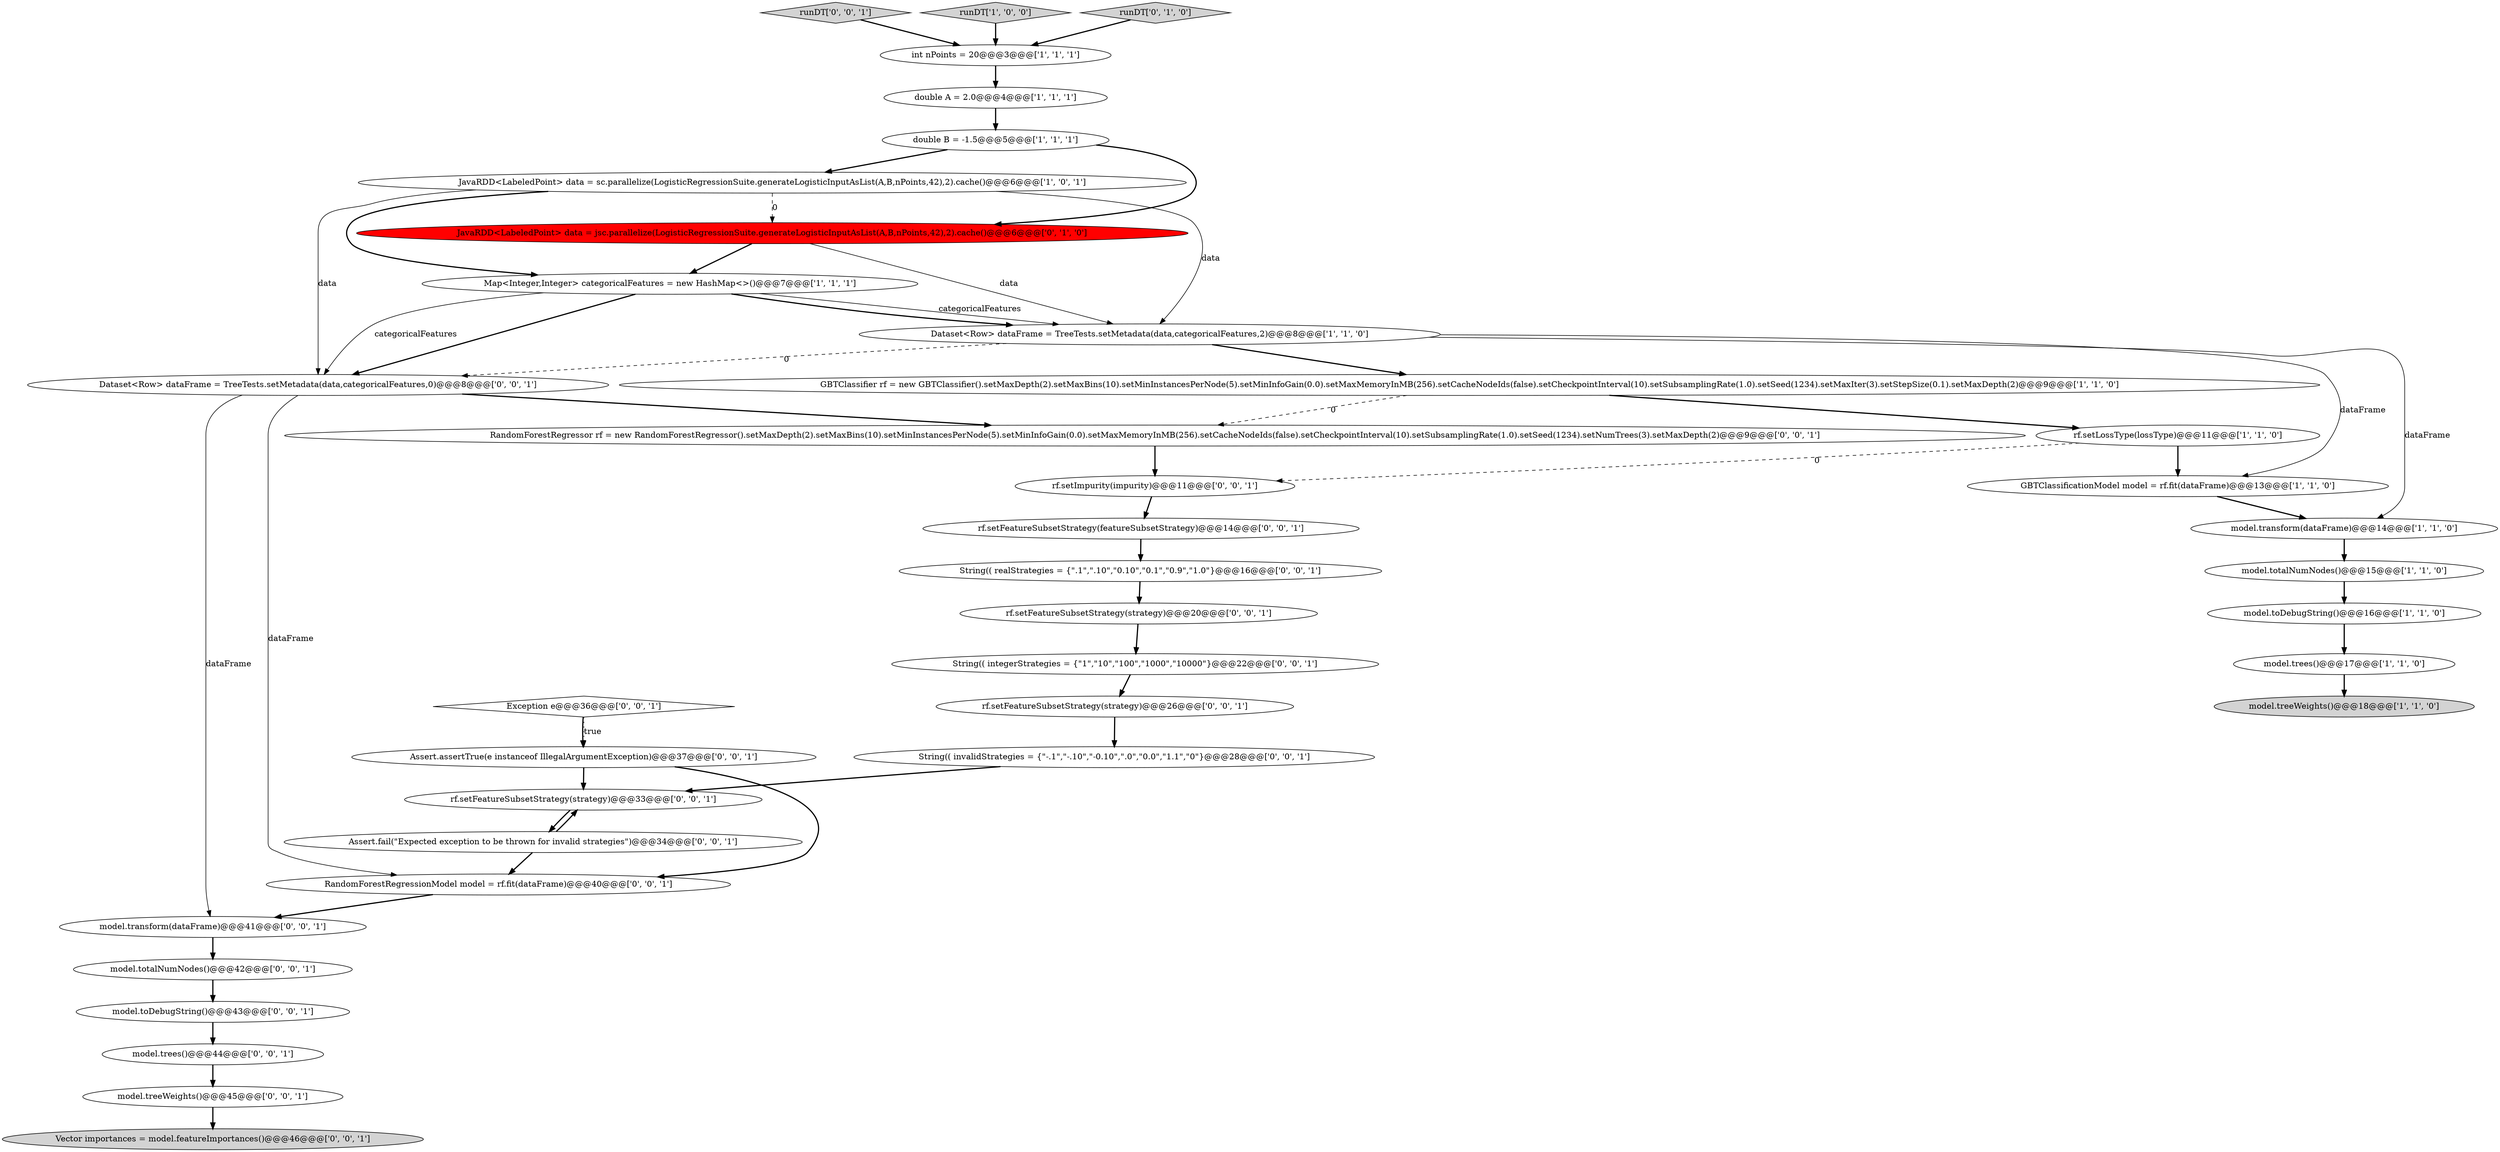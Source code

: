 digraph {
15 [style = filled, label = "JavaRDD<LabeledPoint> data = jsc.parallelize(LogisticRegressionSuite.generateLogisticInputAsList(A,B,nPoints,42),2).cache()@@@6@@@['0', '1', '0']", fillcolor = red, shape = ellipse image = "AAA1AAABBB2BBB"];
25 [style = filled, label = "model.transform(dataFrame)@@@41@@@['0', '0', '1']", fillcolor = white, shape = ellipse image = "AAA0AAABBB3BBB"];
8 [style = filled, label = "double A = 2.0@@@4@@@['1', '1', '1']", fillcolor = white, shape = ellipse image = "AAA0AAABBB1BBB"];
22 [style = filled, label = "Dataset<Row> dataFrame = TreeTests.setMetadata(data,categoricalFeatures,0)@@@8@@@['0', '0', '1']", fillcolor = white, shape = ellipse image = "AAA0AAABBB3BBB"];
2 [style = filled, label = "model.treeWeights()@@@18@@@['1', '1', '0']", fillcolor = lightgray, shape = ellipse image = "AAA0AAABBB1BBB"];
7 [style = filled, label = "model.totalNumNodes()@@@15@@@['1', '1', '0']", fillcolor = white, shape = ellipse image = "AAA0AAABBB1BBB"];
11 [style = filled, label = "rf.setLossType(lossType)@@@11@@@['1', '1', '0']", fillcolor = white, shape = ellipse image = "AAA0AAABBB1BBB"];
14 [style = filled, label = "JavaRDD<LabeledPoint> data = sc.parallelize(LogisticRegressionSuite.generateLogisticInputAsList(A,B,nPoints,42),2).cache()@@@6@@@['1', '0', '1']", fillcolor = white, shape = ellipse image = "AAA0AAABBB1BBB"];
34 [style = filled, label = "runDT['0', '0', '1']", fillcolor = lightgray, shape = diamond image = "AAA0AAABBB3BBB"];
6 [style = filled, label = "GBTClassifier rf = new GBTClassifier().setMaxDepth(2).setMaxBins(10).setMinInstancesPerNode(5).setMinInfoGain(0.0).setMaxMemoryInMB(256).setCacheNodeIds(false).setCheckpointInterval(10).setSubsamplingRate(1.0).setSeed(1234).setMaxIter(3).setStepSize(0.1).setMaxDepth(2)@@@9@@@['1', '1', '0']", fillcolor = white, shape = ellipse image = "AAA0AAABBB1BBB"];
29 [style = filled, label = "model.toDebugString()@@@43@@@['0', '0', '1']", fillcolor = white, shape = ellipse image = "AAA0AAABBB3BBB"];
4 [style = filled, label = "double B = -1.5@@@5@@@['1', '1', '1']", fillcolor = white, shape = ellipse image = "AAA0AAABBB1BBB"];
3 [style = filled, label = "int nPoints = 20@@@3@@@['1', '1', '1']", fillcolor = white, shape = ellipse image = "AAA0AAABBB1BBB"];
20 [style = filled, label = "Exception e@@@36@@@['0', '0', '1']", fillcolor = white, shape = diamond image = "AAA0AAABBB3BBB"];
27 [style = filled, label = "RandomForestRegressor rf = new RandomForestRegressor().setMaxDepth(2).setMaxBins(10).setMinInstancesPerNode(5).setMinInfoGain(0.0).setMaxMemoryInMB(256).setCacheNodeIds(false).setCheckpointInterval(10).setSubsamplingRate(1.0).setSeed(1234).setNumTrees(3).setMaxDepth(2)@@@9@@@['0', '0', '1']", fillcolor = white, shape = ellipse image = "AAA0AAABBB3BBB"];
21 [style = filled, label = "Assert.fail(\"Expected exception to be thrown for invalid strategies\")@@@34@@@['0', '0', '1']", fillcolor = white, shape = ellipse image = "AAA0AAABBB3BBB"];
24 [style = filled, label = "rf.setImpurity(impurity)@@@11@@@['0', '0', '1']", fillcolor = white, shape = ellipse image = "AAA0AAABBB3BBB"];
37 [style = filled, label = "model.trees()@@@44@@@['0', '0', '1']", fillcolor = white, shape = ellipse image = "AAA0AAABBB3BBB"];
12 [style = filled, label = "model.transform(dataFrame)@@@14@@@['1', '1', '0']", fillcolor = white, shape = ellipse image = "AAA0AAABBB1BBB"];
23 [style = filled, label = "rf.setFeatureSubsetStrategy(featureSubsetStrategy)@@@14@@@['0', '0', '1']", fillcolor = white, shape = ellipse image = "AAA0AAABBB3BBB"];
13 [style = filled, label = "GBTClassificationModel model = rf.fit(dataFrame)@@@13@@@['1', '1', '0']", fillcolor = white, shape = ellipse image = "AAA0AAABBB1BBB"];
17 [style = filled, label = "Vector importances = model.featureImportances()@@@46@@@['0', '0', '1']", fillcolor = lightgray, shape = ellipse image = "AAA0AAABBB3BBB"];
0 [style = filled, label = "Dataset<Row> dataFrame = TreeTests.setMetadata(data,categoricalFeatures,2)@@@8@@@['1', '1', '0']", fillcolor = white, shape = ellipse image = "AAA0AAABBB1BBB"];
30 [style = filled, label = "model.treeWeights()@@@45@@@['0', '0', '1']", fillcolor = white, shape = ellipse image = "AAA0AAABBB3BBB"];
28 [style = filled, label = "rf.setFeatureSubsetStrategy(strategy)@@@26@@@['0', '0', '1']", fillcolor = white, shape = ellipse image = "AAA0AAABBB3BBB"];
10 [style = filled, label = "model.trees()@@@17@@@['1', '1', '0']", fillcolor = white, shape = ellipse image = "AAA0AAABBB1BBB"];
35 [style = filled, label = "Assert.assertTrue(e instanceof IllegalArgumentException)@@@37@@@['0', '0', '1']", fillcolor = white, shape = ellipse image = "AAA0AAABBB3BBB"];
26 [style = filled, label = "model.totalNumNodes()@@@42@@@['0', '0', '1']", fillcolor = white, shape = ellipse image = "AAA0AAABBB3BBB"];
9 [style = filled, label = "runDT['1', '0', '0']", fillcolor = lightgray, shape = diamond image = "AAA0AAABBB1BBB"];
16 [style = filled, label = "runDT['0', '1', '0']", fillcolor = lightgray, shape = diamond image = "AAA0AAABBB2BBB"];
33 [style = filled, label = "String(( invalidStrategies = {\"-.1\",\"-.10\",\"-0.10\",\".0\",\"0.0\",\"1.1\",\"0\"}@@@28@@@['0', '0', '1']", fillcolor = white, shape = ellipse image = "AAA0AAABBB3BBB"];
5 [style = filled, label = "Map<Integer,Integer> categoricalFeatures = new HashMap<>()@@@7@@@['1', '1', '1']", fillcolor = white, shape = ellipse image = "AAA0AAABBB1BBB"];
36 [style = filled, label = "rf.setFeatureSubsetStrategy(strategy)@@@33@@@['0', '0', '1']", fillcolor = white, shape = ellipse image = "AAA0AAABBB3BBB"];
19 [style = filled, label = "rf.setFeatureSubsetStrategy(strategy)@@@20@@@['0', '0', '1']", fillcolor = white, shape = ellipse image = "AAA0AAABBB3BBB"];
1 [style = filled, label = "model.toDebugString()@@@16@@@['1', '1', '0']", fillcolor = white, shape = ellipse image = "AAA0AAABBB1BBB"];
32 [style = filled, label = "String(( integerStrategies = {\"1\",\"10\",\"100\",\"1000\",\"10000\"}@@@22@@@['0', '0', '1']", fillcolor = white, shape = ellipse image = "AAA0AAABBB3BBB"];
31 [style = filled, label = "RandomForestRegressionModel model = rf.fit(dataFrame)@@@40@@@['0', '0', '1']", fillcolor = white, shape = ellipse image = "AAA0AAABBB3BBB"];
18 [style = filled, label = "String(( realStrategies = {\".1\",\".10\",\"0.10\",\"0.1\",\"0.9\",\"1.0\"}@@@16@@@['0', '0', '1']", fillcolor = white, shape = ellipse image = "AAA0AAABBB3BBB"];
16->3 [style = bold, label=""];
35->31 [style = bold, label=""];
20->35 [style = dotted, label="true"];
4->14 [style = bold, label=""];
7->1 [style = bold, label=""];
31->25 [style = bold, label=""];
30->17 [style = bold, label=""];
14->0 [style = solid, label="data"];
0->6 [style = bold, label=""];
0->13 [style = solid, label="dataFrame"];
22->25 [style = solid, label="dataFrame"];
37->30 [style = bold, label=""];
26->29 [style = bold, label=""];
5->0 [style = solid, label="categoricalFeatures"];
15->0 [style = solid, label="data"];
22->31 [style = solid, label="dataFrame"];
4->15 [style = bold, label=""];
18->19 [style = bold, label=""];
29->37 [style = bold, label=""];
14->15 [style = dashed, label="0"];
0->22 [style = dashed, label="0"];
12->7 [style = bold, label=""];
15->5 [style = bold, label=""];
36->21 [style = bold, label=""];
13->12 [style = bold, label=""];
19->32 [style = bold, label=""];
21->36 [style = bold, label=""];
28->33 [style = bold, label=""];
21->31 [style = bold, label=""];
5->0 [style = bold, label=""];
22->27 [style = bold, label=""];
34->3 [style = bold, label=""];
6->27 [style = dashed, label="0"];
3->8 [style = bold, label=""];
6->11 [style = bold, label=""];
33->36 [style = bold, label=""];
11->13 [style = bold, label=""];
25->26 [style = bold, label=""];
11->24 [style = dashed, label="0"];
14->22 [style = solid, label="data"];
9->3 [style = bold, label=""];
10->2 [style = bold, label=""];
27->24 [style = bold, label=""];
0->12 [style = solid, label="dataFrame"];
20->35 [style = bold, label=""];
8->4 [style = bold, label=""];
35->36 [style = bold, label=""];
1->10 [style = bold, label=""];
5->22 [style = bold, label=""];
32->28 [style = bold, label=""];
5->22 [style = solid, label="categoricalFeatures"];
23->18 [style = bold, label=""];
14->5 [style = bold, label=""];
24->23 [style = bold, label=""];
}
